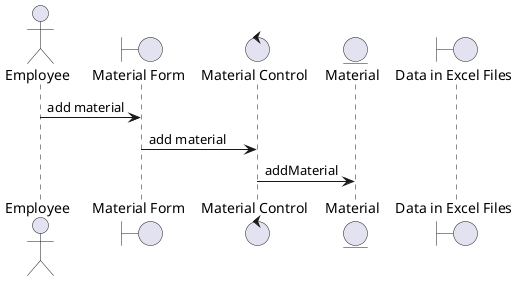 @startuml
'https://plantuml.com/use-case-diagram

actor Employee
boundary "Material Form" as MaterialForm
control "Material Control" as MaterialControl
entity Material
boundary "Data in Excel Files" as ExcelData

Employee -> MaterialForm : add material
MaterialForm -> MaterialControl : add material
MaterialControl -> Material : addMaterial

@enduml